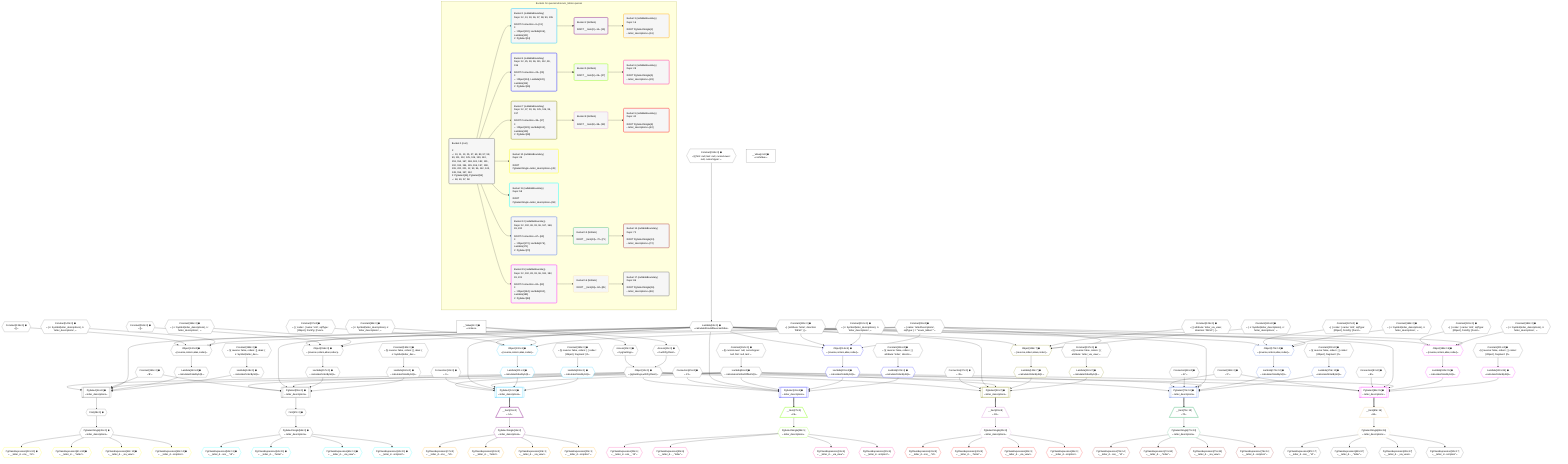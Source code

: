 %%{init: {'themeVariables': { 'fontSize': '12px'}}}%%
graph TD
    classDef path fill:#eee,stroke:#000,color:#000
    classDef plan fill:#fff,stroke-width:1px,color:#000
    classDef itemplan fill:#fff,stroke-width:2px,color:#000
    classDef unbatchedplan fill:#dff,stroke-width:1px,color:#000
    classDef sideeffectplan fill:#fcc,stroke-width:2px,color:#000
    classDef bucket fill:#f6f6f6,color:#000,stroke-width:2px,text-align:left


    %% plan dependencies
    PgSelect46[["PgSelect[46∈0] ➊<br />ᐸletter_descriptionsᐳ"]]:::plan
    Object12{{"Object[12∈0] ➊<br />ᐸ{pgSettings,withPgClient}ᐳ"}}:::plan
    Constant191{{"Constant[191∈0] ➊<br />ᐸ'B'ᐳ"}}:::plan
    Lambda93{{"Lambda[93∈0] ➊<br />ᐸcalculateShouldReverseOrderᐳ"}}:::plan
    Lambda96{{"Lambda[96∈0] ➊<br />ᐸcalculateLimitAndOffsetSQLᐳ"}}:::plan
    Lambda143{{"Lambda[143∈0] ➊<br />ᐸcalculateOrderBySQLᐳ"}}:::plan
    Lambda148{{"Lambda[148∈0] ➊<br />ᐸcalculateOrderBySQLᐳ"}}:::plan
    Object12 & Constant191 & Lambda93 & Lambda96 & Lambda143 & Lambda148 --> PgSelect46
    PgSelect55[["PgSelect[55∈0] ➊<br />ᐸletter_descriptionsᐳ"]]:::plan
    Lambda157{{"Lambda[157∈0] ➊<br />ᐸcalculateOrderBySQLᐳ"}}:::plan
    Lambda162{{"Lambda[162∈0] ➊<br />ᐸcalculateOrderBySQLᐳ"}}:::plan
    Object12 & Constant191 & Lambda93 & Lambda96 & Lambda157 & Lambda162 --> PgSelect55
    Object142{{"Object[142∈0] ➊<br />ᐸ{reverse,orders,alias,codec}ᐳ"}}:::plan
    Constant139{{"Constant[139∈0] ➊<br />ᐸ[]ᐳ"}}:::plan
    Constant140{{"Constant[140∈0] ➊<br />ᐸ{ s: Symbol(letter_descriptions), n: 'letter_descriptions', ᐳ"}}:::plan
    Constant99{{"Constant[99∈0] ➊<br />ᐸ{ name: 'letterDescriptions', sqlType: { t: '”enum_tables”.”ᐳ"}}:::plan
    Lambda93 & Constant139 & Constant140 & Constant99 --> Object142
    Object156{{"Object[156∈0] ➊<br />ᐸ{reverse,orders,alias,codec}ᐳ"}}:::plan
    Constant153{{"Constant[153∈0] ➊<br />ᐸ[]ᐳ"}}:::plan
    Constant154{{"Constant[154∈0] ➊<br />ᐸ{ s: Symbol(letter_descriptions), n: 'letter_descriptions', ᐳ"}}:::plan
    Lambda93 & Constant153 & Constant154 & Constant99 --> Object156
    Access10{{"Access[10∈0] ➊<br />ᐸ2.pgSettingsᐳ"}}:::plan
    Access11{{"Access[11∈0] ➊<br />ᐸ2.withPgClientᐳ"}}:::plan
    Access10 & Access11 --> Object12
    __Value2["__Value[2∈0] ➊<br />ᐸcontextᐳ"]:::plan
    __Value2 --> Access10
    __Value2 --> Access11
    First48{{"First[48∈0] ➊"}}:::plan
    PgSelect46 --> First48
    PgSelectSingle49{{"PgSelectSingle[49∈0] ➊<br />ᐸletter_descriptionsᐳ"}}:::plan
    First48 --> PgSelectSingle49
    First57{{"First[57∈0] ➊"}}:::plan
    PgSelect55 --> First57
    PgSelectSingle58{{"PgSelectSingle[58∈0] ➊<br />ᐸletter_descriptionsᐳ"}}:::plan
    First57 --> PgSelectSingle58
    Constant193{{"Constant[193∈0] ➊<br />ᐸ§{ first: null, last: null, cursorLower: null, cursorUpper: ᐳ"}}:::plan
    Constant193 --> Lambda93
    Constant194{{"Constant[194∈0] ➊<br />ᐸ§{ cursorLower: null, cursorUpper: null, first: null, last: ᐳ"}}:::plan
    Constant194 --> Lambda96
    Object142 --> Lambda143
    Constant198{{"Constant[198∈0] ➊<br />ᐸ§{ reverse: false, orders: [], alias: { s: Symbol(letter_desᐳ"}}:::plan
    Constant198 --> Lambda148
    Object156 --> Lambda157
    Constant199{{"Constant[199∈0] ➊<br />ᐸ§{ reverse: false, orders: [], alias: { s: Symbol(letter_desᐳ"}}:::plan
    Constant199 --> Lambda162
    __Value4["__Value[4∈0] ➊<br />ᐸrootValueᐳ"]:::plan
    Connection13{{"Connection[13∈0] ➊<br />ᐸ9ᐳ"}}:::plan
    Connection25{{"Connection[25∈0] ➊<br />ᐸ23ᐳ"}}:::plan
    Connection37{{"Connection[37∈0] ➊<br />ᐸ35ᐳ"}}:::plan
    Connection69{{"Connection[69∈0] ➊<br />ᐸ67ᐳ"}}:::plan
    Connection83{{"Connection[83∈0] ➊<br />ᐸ81ᐳ"}}:::plan
    Constant97{{"Constant[97∈0] ➊<br />ᐸ[ { codec: { name: 'int4', sqlType: [Object], fromPg: [Functᐳ"}}:::plan
    Constant98{{"Constant[98∈0] ➊<br />ᐸ{ s: Symbol(letter_descriptions), n: 'letter_descriptions', ᐳ"}}:::plan
    Constant111{{"Constant[111∈0] ➊<br />ᐸ[ { attribute: 'letter', direction: 'DESC' } ]ᐳ"}}:::plan
    Constant112{{"Constant[112∈0] ➊<br />ᐸ{ s: Symbol(letter_descriptions), n: 'letter_descriptions', ᐳ"}}:::plan
    Constant125{{"Constant[125∈0] ➊<br />ᐸ[ { attribute: 'letter_via_view', direction: 'DESC' } ]ᐳ"}}:::plan
    Constant126{{"Constant[126∈0] ➊<br />ᐸ{ s: Symbol(letter_descriptions), n: 'letter_descriptions', ᐳ"}}:::plan
    Constant167{{"Constant[167∈0] ➊<br />ᐸ[ { codec: { name: 'int4', sqlType: [Object], fromPg: [Functᐳ"}}:::plan
    Constant168{{"Constant[168∈0] ➊<br />ᐸ{ s: Symbol(letter_descriptions), n: 'letter_descriptions', ᐳ"}}:::plan
    Constant181{{"Constant[181∈0] ➊<br />ᐸ[ { codec: { name: 'int4', sqlType: [Object], fromPg: [Functᐳ"}}:::plan
    Constant182{{"Constant[182∈0] ➊<br />ᐸ{ s: Symbol(letter_descriptions), n: 'letter_descriptions', ᐳ"}}:::plan
    Constant192{{"Constant[192∈0] ➊<br />ᐸ'C'ᐳ"}}:::plan
    Constant195{{"Constant[195∈0] ➊<br />ᐸ§{ reverse: false, orders: [ { codec: [Object], fragment: [Oᐳ"}}:::plan
    Constant196{{"Constant[196∈0] ➊<br />ᐸ§{ reverse: false, orders: [ { attribute: 'letter', directioᐳ"}}:::plan
    Constant197{{"Constant[197∈0] ➊<br />ᐸ§{ reverse: false, orders: [ { attribute: 'letter_via_view',ᐳ"}}:::plan
    Constant200{{"Constant[200∈0] ➊<br />ᐸ§{ reverse: false, orders: [ { codec: [Object], fragment: [Oᐳ"}}:::plan
    Constant201{{"Constant[201∈0] ➊<br />ᐸ§{ reverse: false, orders: [ { codec: [Object], fragment: [Oᐳ"}}:::plan
    PgSelect14[["PgSelect[14∈1] ➊<br />ᐸletter_descriptionsᐳ"]]:::plan
    Lambda101{{"Lambda[101∈1] ➊<br />ᐸcalculateOrderBySQLᐳ"}}:::plan
    Lambda106{{"Lambda[106∈1] ➊<br />ᐸcalculateOrderBySQLᐳ"}}:::plan
    Object12 & Connection13 & Lambda93 & Lambda96 & Lambda101 & Lambda106 --> PgSelect14
    Object100{{"Object[100∈1] ➊<br />ᐸ{reverse,orders,alias,codec}ᐳ"}}:::plan
    Lambda93 & Constant97 & Constant98 & Constant99 --> Object100
    Object100 --> Lambda101
    Constant195 --> Lambda106
    __Item15[/"__Item[15∈2]<br />ᐸ14ᐳ"\]:::itemplan
    PgSelect14 ==> __Item15
    PgSelectSingle16{{"PgSelectSingle[16∈2]<br />ᐸletter_descriptionsᐳ"}}:::plan
    __Item15 --> PgSelectSingle16
    PgClassExpression17{{"PgClassExpression[17∈3]<br />ᐸ__letter_d...ons__.”id”ᐳ"}}:::plan
    PgSelectSingle16 --> PgClassExpression17
    PgClassExpression18{{"PgClassExpression[18∈3]<br />ᐸ__letter_d..._.”letter”ᐳ"}}:::plan
    PgSelectSingle16 --> PgClassExpression18
    PgClassExpression19{{"PgClassExpression[19∈3]<br />ᐸ__letter_d..._via_view”ᐳ"}}:::plan
    PgSelectSingle16 --> PgClassExpression19
    PgClassExpression20{{"PgClassExpression[20∈3]<br />ᐸ__letter_d...scription”ᐳ"}}:::plan
    PgSelectSingle16 --> PgClassExpression20
    PgSelect26[["PgSelect[26∈4] ➊<br />ᐸletter_descriptionsᐳ"]]:::plan
    Lambda115{{"Lambda[115∈4] ➊<br />ᐸcalculateOrderBySQLᐳ"}}:::plan
    Lambda120{{"Lambda[120∈4] ➊<br />ᐸcalculateOrderBySQLᐳ"}}:::plan
    Object12 & Connection25 & Lambda93 & Lambda96 & Lambda115 & Lambda120 --> PgSelect26
    Object114{{"Object[114∈4] ➊<br />ᐸ{reverse,orders,alias,codec}ᐳ"}}:::plan
    Lambda93 & Constant111 & Constant112 & Constant99 --> Object114
    Object114 --> Lambda115
    Constant196 --> Lambda120
    __Item27[/"__Item[27∈5]<br />ᐸ26ᐳ"\]:::itemplan
    PgSelect26 ==> __Item27
    PgSelectSingle28{{"PgSelectSingle[28∈5]<br />ᐸletter_descriptionsᐳ"}}:::plan
    __Item27 --> PgSelectSingle28
    PgClassExpression29{{"PgClassExpression[29∈6]<br />ᐸ__letter_d...ons__.”id”ᐳ"}}:::plan
    PgSelectSingle28 --> PgClassExpression29
    PgClassExpression30{{"PgClassExpression[30∈6]<br />ᐸ__letter_d..._.”letter”ᐳ"}}:::plan
    PgSelectSingle28 --> PgClassExpression30
    PgClassExpression31{{"PgClassExpression[31∈6]<br />ᐸ__letter_d..._via_view”ᐳ"}}:::plan
    PgSelectSingle28 --> PgClassExpression31
    PgClassExpression32{{"PgClassExpression[32∈6]<br />ᐸ__letter_d...scription”ᐳ"}}:::plan
    PgSelectSingle28 --> PgClassExpression32
    PgSelect38[["PgSelect[38∈7] ➊<br />ᐸletter_descriptionsᐳ"]]:::plan
    Lambda129{{"Lambda[129∈7] ➊<br />ᐸcalculateOrderBySQLᐳ"}}:::plan
    Lambda134{{"Lambda[134∈7] ➊<br />ᐸcalculateOrderBySQLᐳ"}}:::plan
    Object12 & Connection37 & Lambda93 & Lambda96 & Lambda129 & Lambda134 --> PgSelect38
    Object128{{"Object[128∈7] ➊<br />ᐸ{reverse,orders,alias,codec}ᐳ"}}:::plan
    Lambda93 & Constant125 & Constant126 & Constant99 --> Object128
    Object128 --> Lambda129
    Constant197 --> Lambda134
    __Item39[/"__Item[39∈8]<br />ᐸ38ᐳ"\]:::itemplan
    PgSelect38 ==> __Item39
    PgSelectSingle40{{"PgSelectSingle[40∈8]<br />ᐸletter_descriptionsᐳ"}}:::plan
    __Item39 --> PgSelectSingle40
    PgClassExpression41{{"PgClassExpression[41∈9]<br />ᐸ__letter_d...ons__.”id”ᐳ"}}:::plan
    PgSelectSingle40 --> PgClassExpression41
    PgClassExpression42{{"PgClassExpression[42∈9]<br />ᐸ__letter_d..._.”letter”ᐳ"}}:::plan
    PgSelectSingle40 --> PgClassExpression42
    PgClassExpression43{{"PgClassExpression[43∈9]<br />ᐸ__letter_d..._via_view”ᐳ"}}:::plan
    PgSelectSingle40 --> PgClassExpression43
    PgClassExpression44{{"PgClassExpression[44∈9]<br />ᐸ__letter_d...scription”ᐳ"}}:::plan
    PgSelectSingle40 --> PgClassExpression44
    PgClassExpression50{{"PgClassExpression[50∈10] ➊<br />ᐸ__letter_d...ons__.”id”ᐳ"}}:::plan
    PgSelectSingle49 --> PgClassExpression50
    PgClassExpression51{{"PgClassExpression[51∈10] ➊<br />ᐸ__letter_d..._.”letter”ᐳ"}}:::plan
    PgSelectSingle49 --> PgClassExpression51
    PgClassExpression52{{"PgClassExpression[52∈10] ➊<br />ᐸ__letter_d..._via_view”ᐳ"}}:::plan
    PgSelectSingle49 --> PgClassExpression52
    PgClassExpression53{{"PgClassExpression[53∈10] ➊<br />ᐸ__letter_d...scription”ᐳ"}}:::plan
    PgSelectSingle49 --> PgClassExpression53
    PgClassExpression59{{"PgClassExpression[59∈11] ➊<br />ᐸ__letter_d...ons__.”id”ᐳ"}}:::plan
    PgSelectSingle58 --> PgClassExpression59
    PgClassExpression60{{"PgClassExpression[60∈11] ➊<br />ᐸ__letter_d..._.”letter”ᐳ"}}:::plan
    PgSelectSingle58 --> PgClassExpression60
    PgClassExpression61{{"PgClassExpression[61∈11] ➊<br />ᐸ__letter_d..._via_view”ᐳ"}}:::plan
    PgSelectSingle58 --> PgClassExpression61
    PgClassExpression62{{"PgClassExpression[62∈11] ➊<br />ᐸ__letter_d...scription”ᐳ"}}:::plan
    PgSelectSingle58 --> PgClassExpression62
    PgSelect70[["PgSelect[70∈12] ➊<br />ᐸletter_descriptionsᐳ"]]:::plan
    Lambda171{{"Lambda[171∈12] ➊<br />ᐸcalculateOrderBySQLᐳ"}}:::plan
    Lambda176{{"Lambda[176∈12] ➊<br />ᐸcalculateOrderBySQLᐳ"}}:::plan
    Object12 & Constant192 & Connection69 & Lambda93 & Lambda96 & Lambda171 & Lambda176 --> PgSelect70
    Object170{{"Object[170∈12] ➊<br />ᐸ{reverse,orders,alias,codec}ᐳ"}}:::plan
    Lambda93 & Constant167 & Constant168 & Constant99 --> Object170
    Object170 --> Lambda171
    Constant200 --> Lambda176
    __Item71[/"__Item[71∈13]<br />ᐸ70ᐳ"\]:::itemplan
    PgSelect70 ==> __Item71
    PgSelectSingle72{{"PgSelectSingle[72∈13]<br />ᐸletter_descriptionsᐳ"}}:::plan
    __Item71 --> PgSelectSingle72
    PgClassExpression73{{"PgClassExpression[73∈14]<br />ᐸ__letter_d...ons__.”id”ᐳ"}}:::plan
    PgSelectSingle72 --> PgClassExpression73
    PgClassExpression74{{"PgClassExpression[74∈14]<br />ᐸ__letter_d..._.”letter”ᐳ"}}:::plan
    PgSelectSingle72 --> PgClassExpression74
    PgClassExpression75{{"PgClassExpression[75∈14]<br />ᐸ__letter_d..._via_view”ᐳ"}}:::plan
    PgSelectSingle72 --> PgClassExpression75
    PgClassExpression76{{"PgClassExpression[76∈14]<br />ᐸ__letter_d...scription”ᐳ"}}:::plan
    PgSelectSingle72 --> PgClassExpression76
    PgSelect84[["PgSelect[84∈15] ➊<br />ᐸletter_descriptionsᐳ"]]:::plan
    Lambda185{{"Lambda[185∈15] ➊<br />ᐸcalculateOrderBySQLᐳ"}}:::plan
    Lambda190{{"Lambda[190∈15] ➊<br />ᐸcalculateOrderBySQLᐳ"}}:::plan
    Object12 & Constant192 & Connection83 & Lambda93 & Lambda96 & Lambda185 & Lambda190 --> PgSelect84
    Object184{{"Object[184∈15] ➊<br />ᐸ{reverse,orders,alias,codec}ᐳ"}}:::plan
    Lambda93 & Constant181 & Constant182 & Constant99 --> Object184
    Object184 --> Lambda185
    Constant201 --> Lambda190
    __Item85[/"__Item[85∈16]<br />ᐸ84ᐳ"\]:::itemplan
    PgSelect84 ==> __Item85
    PgSelectSingle86{{"PgSelectSingle[86∈16]<br />ᐸletter_descriptionsᐳ"}}:::plan
    __Item85 --> PgSelectSingle86
    PgClassExpression87{{"PgClassExpression[87∈17]<br />ᐸ__letter_d...ons__.”id”ᐳ"}}:::plan
    PgSelectSingle86 --> PgClassExpression87
    PgClassExpression88{{"PgClassExpression[88∈17]<br />ᐸ__letter_d..._.”letter”ᐳ"}}:::plan
    PgSelectSingle86 --> PgClassExpression88
    PgClassExpression89{{"PgClassExpression[89∈17]<br />ᐸ__letter_d..._via_view”ᐳ"}}:::plan
    PgSelectSingle86 --> PgClassExpression89
    PgClassExpression90{{"PgClassExpression[90∈17]<br />ᐸ__letter_d...scription”ᐳ"}}:::plan
    PgSelectSingle86 --> PgClassExpression90

    %% define steps

    subgraph "Buckets for queries/v4/enum_tables.queries"
    Bucket0("Bucket 0 (root)<br /><br />1: <br />ᐳ: 10, 11, 13, 25, 37, 69, 83, 97, 98, 99, 111, 112, 125, 126, 139, 140, 153, 154, 167, 168, 181, 182, 191, 192, 193, 194, 195, 196, 197, 198, 199, 200, 201, 12, 93, 96, 142, 143, 148, 156, 157, 162<br />2: PgSelect[46], PgSelect[55]<br />ᐳ: 48, 49, 57, 58"):::bucket
    classDef bucket0 stroke:#696969
    class Bucket0,__Value2,__Value4,Access10,Access11,Object12,Connection13,Connection25,Connection37,PgSelect46,First48,PgSelectSingle49,PgSelect55,First57,PgSelectSingle58,Connection69,Connection83,Lambda93,Lambda96,Constant97,Constant98,Constant99,Constant111,Constant112,Constant125,Constant126,Constant139,Constant140,Object142,Lambda143,Lambda148,Constant153,Constant154,Object156,Lambda157,Lambda162,Constant167,Constant168,Constant181,Constant182,Constant191,Constant192,Constant193,Constant194,Constant195,Constant196,Constant197,Constant198,Constant199,Constant200,Constant201 bucket0
    Bucket1("Bucket 1 (nullableBoundary)<br />Deps: 12, 13, 93, 96, 97, 98, 99, 195<br /><br />ROOT Connectionᐸ9ᐳ[13]<br />1: <br />ᐳ: Object[100], Lambda[106], Lambda[101]<br />2: PgSelect[14]"):::bucket
    classDef bucket1 stroke:#00bfff
    class Bucket1,PgSelect14,Object100,Lambda101,Lambda106 bucket1
    Bucket2("Bucket 2 (listItem)<br /><br />ROOT __Item{2}ᐸ14ᐳ[15]"):::bucket
    classDef bucket2 stroke:#7f007f
    class Bucket2,__Item15,PgSelectSingle16 bucket2
    Bucket3("Bucket 3 (nullableBoundary)<br />Deps: 16<br /><br />ROOT PgSelectSingle{2}ᐸletter_descriptionsᐳ[16]"):::bucket
    classDef bucket3 stroke:#ffa500
    class Bucket3,PgClassExpression17,PgClassExpression18,PgClassExpression19,PgClassExpression20 bucket3
    Bucket4("Bucket 4 (nullableBoundary)<br />Deps: 12, 25, 93, 96, 111, 112, 99, 196<br /><br />ROOT Connectionᐸ23ᐳ[25]<br />1: <br />ᐳ: Object[114], Lambda[120], Lambda[115]<br />2: PgSelect[26]"):::bucket
    classDef bucket4 stroke:#0000ff
    class Bucket4,PgSelect26,Object114,Lambda115,Lambda120 bucket4
    Bucket5("Bucket 5 (listItem)<br /><br />ROOT __Item{5}ᐸ26ᐳ[27]"):::bucket
    classDef bucket5 stroke:#7fff00
    class Bucket5,__Item27,PgSelectSingle28 bucket5
    Bucket6("Bucket 6 (nullableBoundary)<br />Deps: 28<br /><br />ROOT PgSelectSingle{5}ᐸletter_descriptionsᐳ[28]"):::bucket
    classDef bucket6 stroke:#ff1493
    class Bucket6,PgClassExpression29,PgClassExpression30,PgClassExpression31,PgClassExpression32 bucket6
    Bucket7("Bucket 7 (nullableBoundary)<br />Deps: 12, 37, 93, 96, 125, 126, 99, 197<br /><br />ROOT Connectionᐸ35ᐳ[37]<br />1: <br />ᐳ: Object[128], Lambda[134], Lambda[129]<br />2: PgSelect[38]"):::bucket
    classDef bucket7 stroke:#808000
    class Bucket7,PgSelect38,Object128,Lambda129,Lambda134 bucket7
    Bucket8("Bucket 8 (listItem)<br /><br />ROOT __Item{8}ᐸ38ᐳ[39]"):::bucket
    classDef bucket8 stroke:#dda0dd
    class Bucket8,__Item39,PgSelectSingle40 bucket8
    Bucket9("Bucket 9 (nullableBoundary)<br />Deps: 40<br /><br />ROOT PgSelectSingle{8}ᐸletter_descriptionsᐳ[40]"):::bucket
    classDef bucket9 stroke:#ff0000
    class Bucket9,PgClassExpression41,PgClassExpression42,PgClassExpression43,PgClassExpression44 bucket9
    Bucket10("Bucket 10 (nullableBoundary)<br />Deps: 49<br /><br />ROOT PgSelectSingleᐸletter_descriptionsᐳ[49]"):::bucket
    classDef bucket10 stroke:#ffff00
    class Bucket10,PgClassExpression50,PgClassExpression51,PgClassExpression52,PgClassExpression53 bucket10
    Bucket11("Bucket 11 (nullableBoundary)<br />Deps: 58<br /><br />ROOT PgSelectSingleᐸletter_descriptionsᐳ[58]"):::bucket
    classDef bucket11 stroke:#00ffff
    class Bucket11,PgClassExpression59,PgClassExpression60,PgClassExpression61,PgClassExpression62 bucket11
    Bucket12("Bucket 12 (nullableBoundary)<br />Deps: 12, 192, 69, 93, 96, 167, 168, 99, 200<br /><br />ROOT Connectionᐸ67ᐳ[69]<br />1: <br />ᐳ: Object[170], Lambda[176], Lambda[171]<br />2: PgSelect[70]"):::bucket
    classDef bucket12 stroke:#4169e1
    class Bucket12,PgSelect70,Object170,Lambda171,Lambda176 bucket12
    Bucket13("Bucket 13 (listItem)<br /><br />ROOT __Item{13}ᐸ70ᐳ[71]"):::bucket
    classDef bucket13 stroke:#3cb371
    class Bucket13,__Item71,PgSelectSingle72 bucket13
    Bucket14("Bucket 14 (nullableBoundary)<br />Deps: 72<br /><br />ROOT PgSelectSingle{13}ᐸletter_descriptionsᐳ[72]"):::bucket
    classDef bucket14 stroke:#a52a2a
    class Bucket14,PgClassExpression73,PgClassExpression74,PgClassExpression75,PgClassExpression76 bucket14
    Bucket15("Bucket 15 (nullableBoundary)<br />Deps: 12, 192, 83, 93, 96, 181, 182, 99, 201<br /><br />ROOT Connectionᐸ81ᐳ[83]<br />1: <br />ᐳ: Object[184], Lambda[190], Lambda[185]<br />2: PgSelect[84]"):::bucket
    classDef bucket15 stroke:#ff00ff
    class Bucket15,PgSelect84,Object184,Lambda185,Lambda190 bucket15
    Bucket16("Bucket 16 (listItem)<br /><br />ROOT __Item{16}ᐸ84ᐳ[85]"):::bucket
    classDef bucket16 stroke:#f5deb3
    class Bucket16,__Item85,PgSelectSingle86 bucket16
    Bucket17("Bucket 17 (nullableBoundary)<br />Deps: 86<br /><br />ROOT PgSelectSingle{16}ᐸletter_descriptionsᐳ[86]"):::bucket
    classDef bucket17 stroke:#696969
    class Bucket17,PgClassExpression87,PgClassExpression88,PgClassExpression89,PgClassExpression90 bucket17
    Bucket0 --> Bucket1 & Bucket4 & Bucket7 & Bucket10 & Bucket11 & Bucket12 & Bucket15
    Bucket1 --> Bucket2
    Bucket2 --> Bucket3
    Bucket4 --> Bucket5
    Bucket5 --> Bucket6
    Bucket7 --> Bucket8
    Bucket8 --> Bucket9
    Bucket12 --> Bucket13
    Bucket13 --> Bucket14
    Bucket15 --> Bucket16
    Bucket16 --> Bucket17
    end